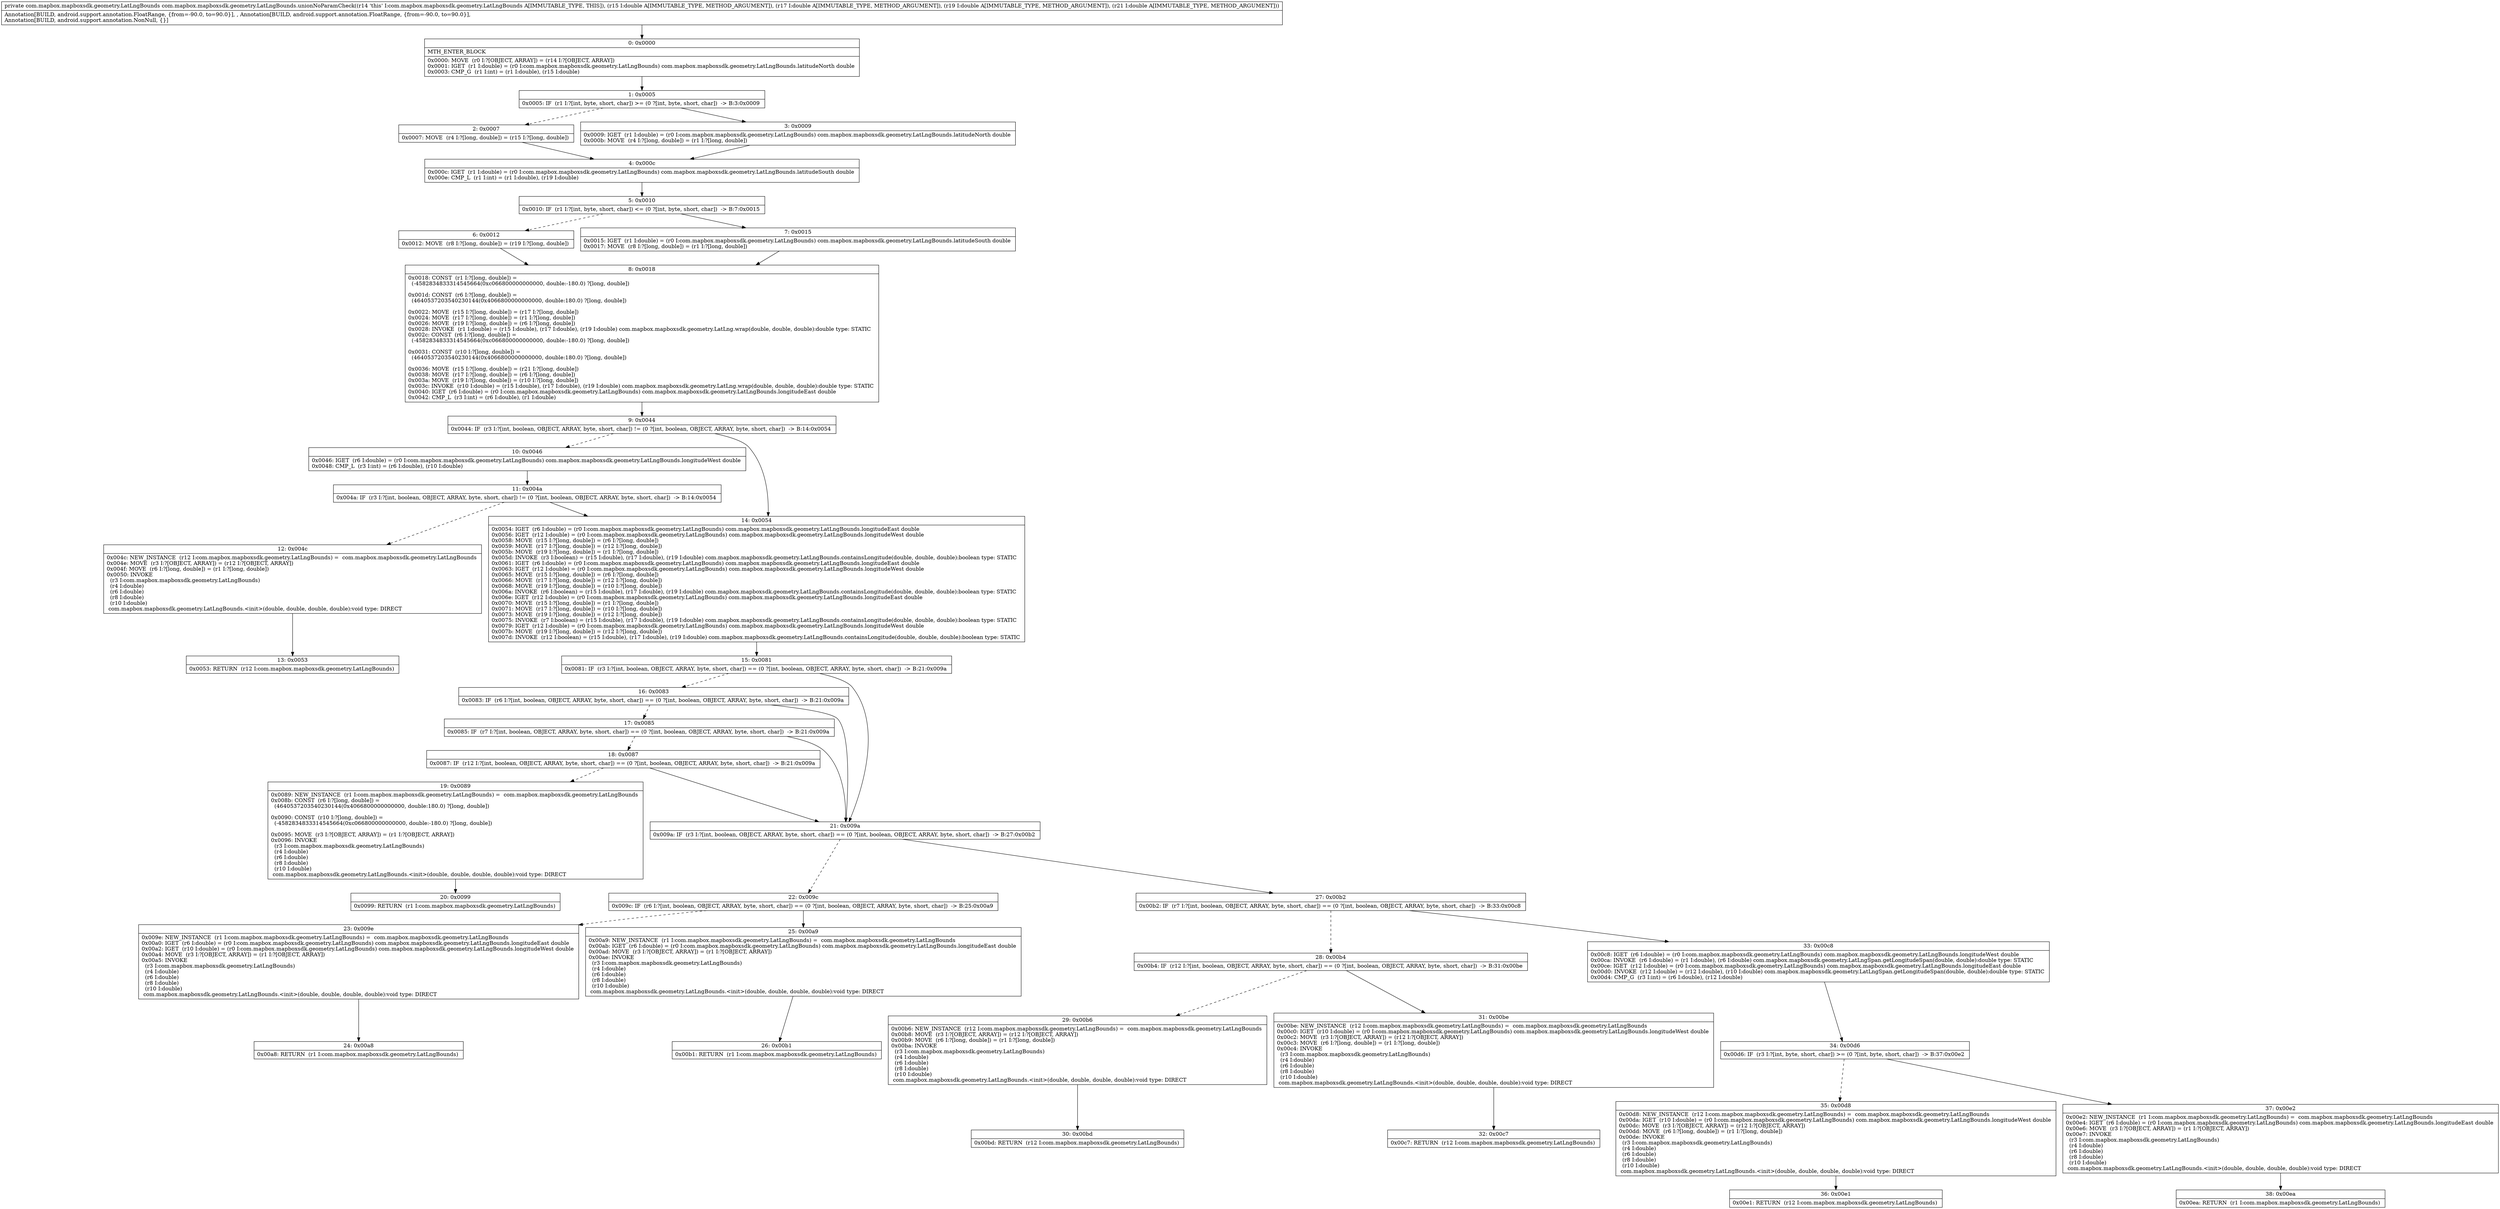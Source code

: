 digraph "CFG forcom.mapbox.mapboxsdk.geometry.LatLngBounds.unionNoParamCheck(DDDD)Lcom\/mapbox\/mapboxsdk\/geometry\/LatLngBounds;" {
Node_0 [shape=record,label="{0\:\ 0x0000|MTH_ENTER_BLOCK\l|0x0000: MOVE  (r0 I:?[OBJECT, ARRAY]) = (r14 I:?[OBJECT, ARRAY]) \l0x0001: IGET  (r1 I:double) = (r0 I:com.mapbox.mapboxsdk.geometry.LatLngBounds) com.mapbox.mapboxsdk.geometry.LatLngBounds.latitudeNorth double \l0x0003: CMP_G  (r1 I:int) = (r1 I:double), (r15 I:double) \l}"];
Node_1 [shape=record,label="{1\:\ 0x0005|0x0005: IF  (r1 I:?[int, byte, short, char]) \>= (0 ?[int, byte, short, char])  \-\> B:3:0x0009 \l}"];
Node_2 [shape=record,label="{2\:\ 0x0007|0x0007: MOVE  (r4 I:?[long, double]) = (r15 I:?[long, double]) \l}"];
Node_3 [shape=record,label="{3\:\ 0x0009|0x0009: IGET  (r1 I:double) = (r0 I:com.mapbox.mapboxsdk.geometry.LatLngBounds) com.mapbox.mapboxsdk.geometry.LatLngBounds.latitudeNorth double \l0x000b: MOVE  (r4 I:?[long, double]) = (r1 I:?[long, double]) \l}"];
Node_4 [shape=record,label="{4\:\ 0x000c|0x000c: IGET  (r1 I:double) = (r0 I:com.mapbox.mapboxsdk.geometry.LatLngBounds) com.mapbox.mapboxsdk.geometry.LatLngBounds.latitudeSouth double \l0x000e: CMP_L  (r1 I:int) = (r1 I:double), (r19 I:double) \l}"];
Node_5 [shape=record,label="{5\:\ 0x0010|0x0010: IF  (r1 I:?[int, byte, short, char]) \<= (0 ?[int, byte, short, char])  \-\> B:7:0x0015 \l}"];
Node_6 [shape=record,label="{6\:\ 0x0012|0x0012: MOVE  (r8 I:?[long, double]) = (r19 I:?[long, double]) \l}"];
Node_7 [shape=record,label="{7\:\ 0x0015|0x0015: IGET  (r1 I:double) = (r0 I:com.mapbox.mapboxsdk.geometry.LatLngBounds) com.mapbox.mapboxsdk.geometry.LatLngBounds.latitudeSouth double \l0x0017: MOVE  (r8 I:?[long, double]) = (r1 I:?[long, double]) \l}"];
Node_8 [shape=record,label="{8\:\ 0x0018|0x0018: CONST  (r1 I:?[long, double]) = \l  (\-4582834833314545664(0xc066800000000000, double:\-180.0) ?[long, double])\l \l0x001d: CONST  (r6 I:?[long, double]) = \l  (4640537203540230144(0x4066800000000000, double:180.0) ?[long, double])\l \l0x0022: MOVE  (r15 I:?[long, double]) = (r17 I:?[long, double]) \l0x0024: MOVE  (r17 I:?[long, double]) = (r1 I:?[long, double]) \l0x0026: MOVE  (r19 I:?[long, double]) = (r6 I:?[long, double]) \l0x0028: INVOKE  (r1 I:double) = (r15 I:double), (r17 I:double), (r19 I:double) com.mapbox.mapboxsdk.geometry.LatLng.wrap(double, double, double):double type: STATIC \l0x002c: CONST  (r6 I:?[long, double]) = \l  (\-4582834833314545664(0xc066800000000000, double:\-180.0) ?[long, double])\l \l0x0031: CONST  (r10 I:?[long, double]) = \l  (4640537203540230144(0x4066800000000000, double:180.0) ?[long, double])\l \l0x0036: MOVE  (r15 I:?[long, double]) = (r21 I:?[long, double]) \l0x0038: MOVE  (r17 I:?[long, double]) = (r6 I:?[long, double]) \l0x003a: MOVE  (r19 I:?[long, double]) = (r10 I:?[long, double]) \l0x003c: INVOKE  (r10 I:double) = (r15 I:double), (r17 I:double), (r19 I:double) com.mapbox.mapboxsdk.geometry.LatLng.wrap(double, double, double):double type: STATIC \l0x0040: IGET  (r6 I:double) = (r0 I:com.mapbox.mapboxsdk.geometry.LatLngBounds) com.mapbox.mapboxsdk.geometry.LatLngBounds.longitudeEast double \l0x0042: CMP_L  (r3 I:int) = (r6 I:double), (r1 I:double) \l}"];
Node_9 [shape=record,label="{9\:\ 0x0044|0x0044: IF  (r3 I:?[int, boolean, OBJECT, ARRAY, byte, short, char]) != (0 ?[int, boolean, OBJECT, ARRAY, byte, short, char])  \-\> B:14:0x0054 \l}"];
Node_10 [shape=record,label="{10\:\ 0x0046|0x0046: IGET  (r6 I:double) = (r0 I:com.mapbox.mapboxsdk.geometry.LatLngBounds) com.mapbox.mapboxsdk.geometry.LatLngBounds.longitudeWest double \l0x0048: CMP_L  (r3 I:int) = (r6 I:double), (r10 I:double) \l}"];
Node_11 [shape=record,label="{11\:\ 0x004a|0x004a: IF  (r3 I:?[int, boolean, OBJECT, ARRAY, byte, short, char]) != (0 ?[int, boolean, OBJECT, ARRAY, byte, short, char])  \-\> B:14:0x0054 \l}"];
Node_12 [shape=record,label="{12\:\ 0x004c|0x004c: NEW_INSTANCE  (r12 I:com.mapbox.mapboxsdk.geometry.LatLngBounds) =  com.mapbox.mapboxsdk.geometry.LatLngBounds \l0x004e: MOVE  (r3 I:?[OBJECT, ARRAY]) = (r12 I:?[OBJECT, ARRAY]) \l0x004f: MOVE  (r6 I:?[long, double]) = (r1 I:?[long, double]) \l0x0050: INVOKE  \l  (r3 I:com.mapbox.mapboxsdk.geometry.LatLngBounds)\l  (r4 I:double)\l  (r6 I:double)\l  (r8 I:double)\l  (r10 I:double)\l com.mapbox.mapboxsdk.geometry.LatLngBounds.\<init\>(double, double, double, double):void type: DIRECT \l}"];
Node_13 [shape=record,label="{13\:\ 0x0053|0x0053: RETURN  (r12 I:com.mapbox.mapboxsdk.geometry.LatLngBounds) \l}"];
Node_14 [shape=record,label="{14\:\ 0x0054|0x0054: IGET  (r6 I:double) = (r0 I:com.mapbox.mapboxsdk.geometry.LatLngBounds) com.mapbox.mapboxsdk.geometry.LatLngBounds.longitudeEast double \l0x0056: IGET  (r12 I:double) = (r0 I:com.mapbox.mapboxsdk.geometry.LatLngBounds) com.mapbox.mapboxsdk.geometry.LatLngBounds.longitudeWest double \l0x0058: MOVE  (r15 I:?[long, double]) = (r6 I:?[long, double]) \l0x0059: MOVE  (r17 I:?[long, double]) = (r12 I:?[long, double]) \l0x005b: MOVE  (r19 I:?[long, double]) = (r1 I:?[long, double]) \l0x005d: INVOKE  (r3 I:boolean) = (r15 I:double), (r17 I:double), (r19 I:double) com.mapbox.mapboxsdk.geometry.LatLngBounds.containsLongitude(double, double, double):boolean type: STATIC \l0x0061: IGET  (r6 I:double) = (r0 I:com.mapbox.mapboxsdk.geometry.LatLngBounds) com.mapbox.mapboxsdk.geometry.LatLngBounds.longitudeEast double \l0x0063: IGET  (r12 I:double) = (r0 I:com.mapbox.mapboxsdk.geometry.LatLngBounds) com.mapbox.mapboxsdk.geometry.LatLngBounds.longitudeWest double \l0x0065: MOVE  (r15 I:?[long, double]) = (r6 I:?[long, double]) \l0x0066: MOVE  (r17 I:?[long, double]) = (r12 I:?[long, double]) \l0x0068: MOVE  (r19 I:?[long, double]) = (r10 I:?[long, double]) \l0x006a: INVOKE  (r6 I:boolean) = (r15 I:double), (r17 I:double), (r19 I:double) com.mapbox.mapboxsdk.geometry.LatLngBounds.containsLongitude(double, double, double):boolean type: STATIC \l0x006e: IGET  (r12 I:double) = (r0 I:com.mapbox.mapboxsdk.geometry.LatLngBounds) com.mapbox.mapboxsdk.geometry.LatLngBounds.longitudeEast double \l0x0070: MOVE  (r15 I:?[long, double]) = (r1 I:?[long, double]) \l0x0071: MOVE  (r17 I:?[long, double]) = (r10 I:?[long, double]) \l0x0073: MOVE  (r19 I:?[long, double]) = (r12 I:?[long, double]) \l0x0075: INVOKE  (r7 I:boolean) = (r15 I:double), (r17 I:double), (r19 I:double) com.mapbox.mapboxsdk.geometry.LatLngBounds.containsLongitude(double, double, double):boolean type: STATIC \l0x0079: IGET  (r12 I:double) = (r0 I:com.mapbox.mapboxsdk.geometry.LatLngBounds) com.mapbox.mapboxsdk.geometry.LatLngBounds.longitudeWest double \l0x007b: MOVE  (r19 I:?[long, double]) = (r12 I:?[long, double]) \l0x007d: INVOKE  (r12 I:boolean) = (r15 I:double), (r17 I:double), (r19 I:double) com.mapbox.mapboxsdk.geometry.LatLngBounds.containsLongitude(double, double, double):boolean type: STATIC \l}"];
Node_15 [shape=record,label="{15\:\ 0x0081|0x0081: IF  (r3 I:?[int, boolean, OBJECT, ARRAY, byte, short, char]) == (0 ?[int, boolean, OBJECT, ARRAY, byte, short, char])  \-\> B:21:0x009a \l}"];
Node_16 [shape=record,label="{16\:\ 0x0083|0x0083: IF  (r6 I:?[int, boolean, OBJECT, ARRAY, byte, short, char]) == (0 ?[int, boolean, OBJECT, ARRAY, byte, short, char])  \-\> B:21:0x009a \l}"];
Node_17 [shape=record,label="{17\:\ 0x0085|0x0085: IF  (r7 I:?[int, boolean, OBJECT, ARRAY, byte, short, char]) == (0 ?[int, boolean, OBJECT, ARRAY, byte, short, char])  \-\> B:21:0x009a \l}"];
Node_18 [shape=record,label="{18\:\ 0x0087|0x0087: IF  (r12 I:?[int, boolean, OBJECT, ARRAY, byte, short, char]) == (0 ?[int, boolean, OBJECT, ARRAY, byte, short, char])  \-\> B:21:0x009a \l}"];
Node_19 [shape=record,label="{19\:\ 0x0089|0x0089: NEW_INSTANCE  (r1 I:com.mapbox.mapboxsdk.geometry.LatLngBounds) =  com.mapbox.mapboxsdk.geometry.LatLngBounds \l0x008b: CONST  (r6 I:?[long, double]) = \l  (4640537203540230144(0x4066800000000000, double:180.0) ?[long, double])\l \l0x0090: CONST  (r10 I:?[long, double]) = \l  (\-4582834833314545664(0xc066800000000000, double:\-180.0) ?[long, double])\l \l0x0095: MOVE  (r3 I:?[OBJECT, ARRAY]) = (r1 I:?[OBJECT, ARRAY]) \l0x0096: INVOKE  \l  (r3 I:com.mapbox.mapboxsdk.geometry.LatLngBounds)\l  (r4 I:double)\l  (r6 I:double)\l  (r8 I:double)\l  (r10 I:double)\l com.mapbox.mapboxsdk.geometry.LatLngBounds.\<init\>(double, double, double, double):void type: DIRECT \l}"];
Node_20 [shape=record,label="{20\:\ 0x0099|0x0099: RETURN  (r1 I:com.mapbox.mapboxsdk.geometry.LatLngBounds) \l}"];
Node_21 [shape=record,label="{21\:\ 0x009a|0x009a: IF  (r3 I:?[int, boolean, OBJECT, ARRAY, byte, short, char]) == (0 ?[int, boolean, OBJECT, ARRAY, byte, short, char])  \-\> B:27:0x00b2 \l}"];
Node_22 [shape=record,label="{22\:\ 0x009c|0x009c: IF  (r6 I:?[int, boolean, OBJECT, ARRAY, byte, short, char]) == (0 ?[int, boolean, OBJECT, ARRAY, byte, short, char])  \-\> B:25:0x00a9 \l}"];
Node_23 [shape=record,label="{23\:\ 0x009e|0x009e: NEW_INSTANCE  (r1 I:com.mapbox.mapboxsdk.geometry.LatLngBounds) =  com.mapbox.mapboxsdk.geometry.LatLngBounds \l0x00a0: IGET  (r6 I:double) = (r0 I:com.mapbox.mapboxsdk.geometry.LatLngBounds) com.mapbox.mapboxsdk.geometry.LatLngBounds.longitudeEast double \l0x00a2: IGET  (r10 I:double) = (r0 I:com.mapbox.mapboxsdk.geometry.LatLngBounds) com.mapbox.mapboxsdk.geometry.LatLngBounds.longitudeWest double \l0x00a4: MOVE  (r3 I:?[OBJECT, ARRAY]) = (r1 I:?[OBJECT, ARRAY]) \l0x00a5: INVOKE  \l  (r3 I:com.mapbox.mapboxsdk.geometry.LatLngBounds)\l  (r4 I:double)\l  (r6 I:double)\l  (r8 I:double)\l  (r10 I:double)\l com.mapbox.mapboxsdk.geometry.LatLngBounds.\<init\>(double, double, double, double):void type: DIRECT \l}"];
Node_24 [shape=record,label="{24\:\ 0x00a8|0x00a8: RETURN  (r1 I:com.mapbox.mapboxsdk.geometry.LatLngBounds) \l}"];
Node_25 [shape=record,label="{25\:\ 0x00a9|0x00a9: NEW_INSTANCE  (r1 I:com.mapbox.mapboxsdk.geometry.LatLngBounds) =  com.mapbox.mapboxsdk.geometry.LatLngBounds \l0x00ab: IGET  (r6 I:double) = (r0 I:com.mapbox.mapboxsdk.geometry.LatLngBounds) com.mapbox.mapboxsdk.geometry.LatLngBounds.longitudeEast double \l0x00ad: MOVE  (r3 I:?[OBJECT, ARRAY]) = (r1 I:?[OBJECT, ARRAY]) \l0x00ae: INVOKE  \l  (r3 I:com.mapbox.mapboxsdk.geometry.LatLngBounds)\l  (r4 I:double)\l  (r6 I:double)\l  (r8 I:double)\l  (r10 I:double)\l com.mapbox.mapboxsdk.geometry.LatLngBounds.\<init\>(double, double, double, double):void type: DIRECT \l}"];
Node_26 [shape=record,label="{26\:\ 0x00b1|0x00b1: RETURN  (r1 I:com.mapbox.mapboxsdk.geometry.LatLngBounds) \l}"];
Node_27 [shape=record,label="{27\:\ 0x00b2|0x00b2: IF  (r7 I:?[int, boolean, OBJECT, ARRAY, byte, short, char]) == (0 ?[int, boolean, OBJECT, ARRAY, byte, short, char])  \-\> B:33:0x00c8 \l}"];
Node_28 [shape=record,label="{28\:\ 0x00b4|0x00b4: IF  (r12 I:?[int, boolean, OBJECT, ARRAY, byte, short, char]) == (0 ?[int, boolean, OBJECT, ARRAY, byte, short, char])  \-\> B:31:0x00be \l}"];
Node_29 [shape=record,label="{29\:\ 0x00b6|0x00b6: NEW_INSTANCE  (r12 I:com.mapbox.mapboxsdk.geometry.LatLngBounds) =  com.mapbox.mapboxsdk.geometry.LatLngBounds \l0x00b8: MOVE  (r3 I:?[OBJECT, ARRAY]) = (r12 I:?[OBJECT, ARRAY]) \l0x00b9: MOVE  (r6 I:?[long, double]) = (r1 I:?[long, double]) \l0x00ba: INVOKE  \l  (r3 I:com.mapbox.mapboxsdk.geometry.LatLngBounds)\l  (r4 I:double)\l  (r6 I:double)\l  (r8 I:double)\l  (r10 I:double)\l com.mapbox.mapboxsdk.geometry.LatLngBounds.\<init\>(double, double, double, double):void type: DIRECT \l}"];
Node_30 [shape=record,label="{30\:\ 0x00bd|0x00bd: RETURN  (r12 I:com.mapbox.mapboxsdk.geometry.LatLngBounds) \l}"];
Node_31 [shape=record,label="{31\:\ 0x00be|0x00be: NEW_INSTANCE  (r12 I:com.mapbox.mapboxsdk.geometry.LatLngBounds) =  com.mapbox.mapboxsdk.geometry.LatLngBounds \l0x00c0: IGET  (r10 I:double) = (r0 I:com.mapbox.mapboxsdk.geometry.LatLngBounds) com.mapbox.mapboxsdk.geometry.LatLngBounds.longitudeWest double \l0x00c2: MOVE  (r3 I:?[OBJECT, ARRAY]) = (r12 I:?[OBJECT, ARRAY]) \l0x00c3: MOVE  (r6 I:?[long, double]) = (r1 I:?[long, double]) \l0x00c4: INVOKE  \l  (r3 I:com.mapbox.mapboxsdk.geometry.LatLngBounds)\l  (r4 I:double)\l  (r6 I:double)\l  (r8 I:double)\l  (r10 I:double)\l com.mapbox.mapboxsdk.geometry.LatLngBounds.\<init\>(double, double, double, double):void type: DIRECT \l}"];
Node_32 [shape=record,label="{32\:\ 0x00c7|0x00c7: RETURN  (r12 I:com.mapbox.mapboxsdk.geometry.LatLngBounds) \l}"];
Node_33 [shape=record,label="{33\:\ 0x00c8|0x00c8: IGET  (r6 I:double) = (r0 I:com.mapbox.mapboxsdk.geometry.LatLngBounds) com.mapbox.mapboxsdk.geometry.LatLngBounds.longitudeWest double \l0x00ca: INVOKE  (r6 I:double) = (r1 I:double), (r6 I:double) com.mapbox.mapboxsdk.geometry.LatLngSpan.getLongitudeSpan(double, double):double type: STATIC \l0x00ce: IGET  (r12 I:double) = (r0 I:com.mapbox.mapboxsdk.geometry.LatLngBounds) com.mapbox.mapboxsdk.geometry.LatLngBounds.longitudeEast double \l0x00d0: INVOKE  (r12 I:double) = (r12 I:double), (r10 I:double) com.mapbox.mapboxsdk.geometry.LatLngSpan.getLongitudeSpan(double, double):double type: STATIC \l0x00d4: CMP_G  (r3 I:int) = (r6 I:double), (r12 I:double) \l}"];
Node_34 [shape=record,label="{34\:\ 0x00d6|0x00d6: IF  (r3 I:?[int, byte, short, char]) \>= (0 ?[int, byte, short, char])  \-\> B:37:0x00e2 \l}"];
Node_35 [shape=record,label="{35\:\ 0x00d8|0x00d8: NEW_INSTANCE  (r12 I:com.mapbox.mapboxsdk.geometry.LatLngBounds) =  com.mapbox.mapboxsdk.geometry.LatLngBounds \l0x00da: IGET  (r10 I:double) = (r0 I:com.mapbox.mapboxsdk.geometry.LatLngBounds) com.mapbox.mapboxsdk.geometry.LatLngBounds.longitudeWest double \l0x00dc: MOVE  (r3 I:?[OBJECT, ARRAY]) = (r12 I:?[OBJECT, ARRAY]) \l0x00dd: MOVE  (r6 I:?[long, double]) = (r1 I:?[long, double]) \l0x00de: INVOKE  \l  (r3 I:com.mapbox.mapboxsdk.geometry.LatLngBounds)\l  (r4 I:double)\l  (r6 I:double)\l  (r8 I:double)\l  (r10 I:double)\l com.mapbox.mapboxsdk.geometry.LatLngBounds.\<init\>(double, double, double, double):void type: DIRECT \l}"];
Node_36 [shape=record,label="{36\:\ 0x00e1|0x00e1: RETURN  (r12 I:com.mapbox.mapboxsdk.geometry.LatLngBounds) \l}"];
Node_37 [shape=record,label="{37\:\ 0x00e2|0x00e2: NEW_INSTANCE  (r1 I:com.mapbox.mapboxsdk.geometry.LatLngBounds) =  com.mapbox.mapboxsdk.geometry.LatLngBounds \l0x00e4: IGET  (r6 I:double) = (r0 I:com.mapbox.mapboxsdk.geometry.LatLngBounds) com.mapbox.mapboxsdk.geometry.LatLngBounds.longitudeEast double \l0x00e6: MOVE  (r3 I:?[OBJECT, ARRAY]) = (r1 I:?[OBJECT, ARRAY]) \l0x00e7: INVOKE  \l  (r3 I:com.mapbox.mapboxsdk.geometry.LatLngBounds)\l  (r4 I:double)\l  (r6 I:double)\l  (r8 I:double)\l  (r10 I:double)\l com.mapbox.mapboxsdk.geometry.LatLngBounds.\<init\>(double, double, double, double):void type: DIRECT \l}"];
Node_38 [shape=record,label="{38\:\ 0x00ea|0x00ea: RETURN  (r1 I:com.mapbox.mapboxsdk.geometry.LatLngBounds) \l}"];
MethodNode[shape=record,label="{private com.mapbox.mapboxsdk.geometry.LatLngBounds com.mapbox.mapboxsdk.geometry.LatLngBounds.unionNoParamCheck((r14 'this' I:com.mapbox.mapboxsdk.geometry.LatLngBounds A[IMMUTABLE_TYPE, THIS]), (r15 I:double A[IMMUTABLE_TYPE, METHOD_ARGUMENT]), (r17 I:double A[IMMUTABLE_TYPE, METHOD_ARGUMENT]), (r19 I:double A[IMMUTABLE_TYPE, METHOD_ARGUMENT]), (r21 I:double A[IMMUTABLE_TYPE, METHOD_ARGUMENT]))  | Annotation[BUILD, android.support.annotation.FloatRange, \{from=\-90.0, to=90.0\}], , Annotation[BUILD, android.support.annotation.FloatRange, \{from=\-90.0, to=90.0\}], \lAnnotation[BUILD, android.support.annotation.NonNull, \{\}]\l}"];
MethodNode -> Node_0;
Node_0 -> Node_1;
Node_1 -> Node_2[style=dashed];
Node_1 -> Node_3;
Node_2 -> Node_4;
Node_3 -> Node_4;
Node_4 -> Node_5;
Node_5 -> Node_6[style=dashed];
Node_5 -> Node_7;
Node_6 -> Node_8;
Node_7 -> Node_8;
Node_8 -> Node_9;
Node_9 -> Node_10[style=dashed];
Node_9 -> Node_14;
Node_10 -> Node_11;
Node_11 -> Node_12[style=dashed];
Node_11 -> Node_14;
Node_12 -> Node_13;
Node_14 -> Node_15;
Node_15 -> Node_16[style=dashed];
Node_15 -> Node_21;
Node_16 -> Node_17[style=dashed];
Node_16 -> Node_21;
Node_17 -> Node_18[style=dashed];
Node_17 -> Node_21;
Node_18 -> Node_19[style=dashed];
Node_18 -> Node_21;
Node_19 -> Node_20;
Node_21 -> Node_22[style=dashed];
Node_21 -> Node_27;
Node_22 -> Node_23[style=dashed];
Node_22 -> Node_25;
Node_23 -> Node_24;
Node_25 -> Node_26;
Node_27 -> Node_28[style=dashed];
Node_27 -> Node_33;
Node_28 -> Node_29[style=dashed];
Node_28 -> Node_31;
Node_29 -> Node_30;
Node_31 -> Node_32;
Node_33 -> Node_34;
Node_34 -> Node_35[style=dashed];
Node_34 -> Node_37;
Node_35 -> Node_36;
Node_37 -> Node_38;
}

